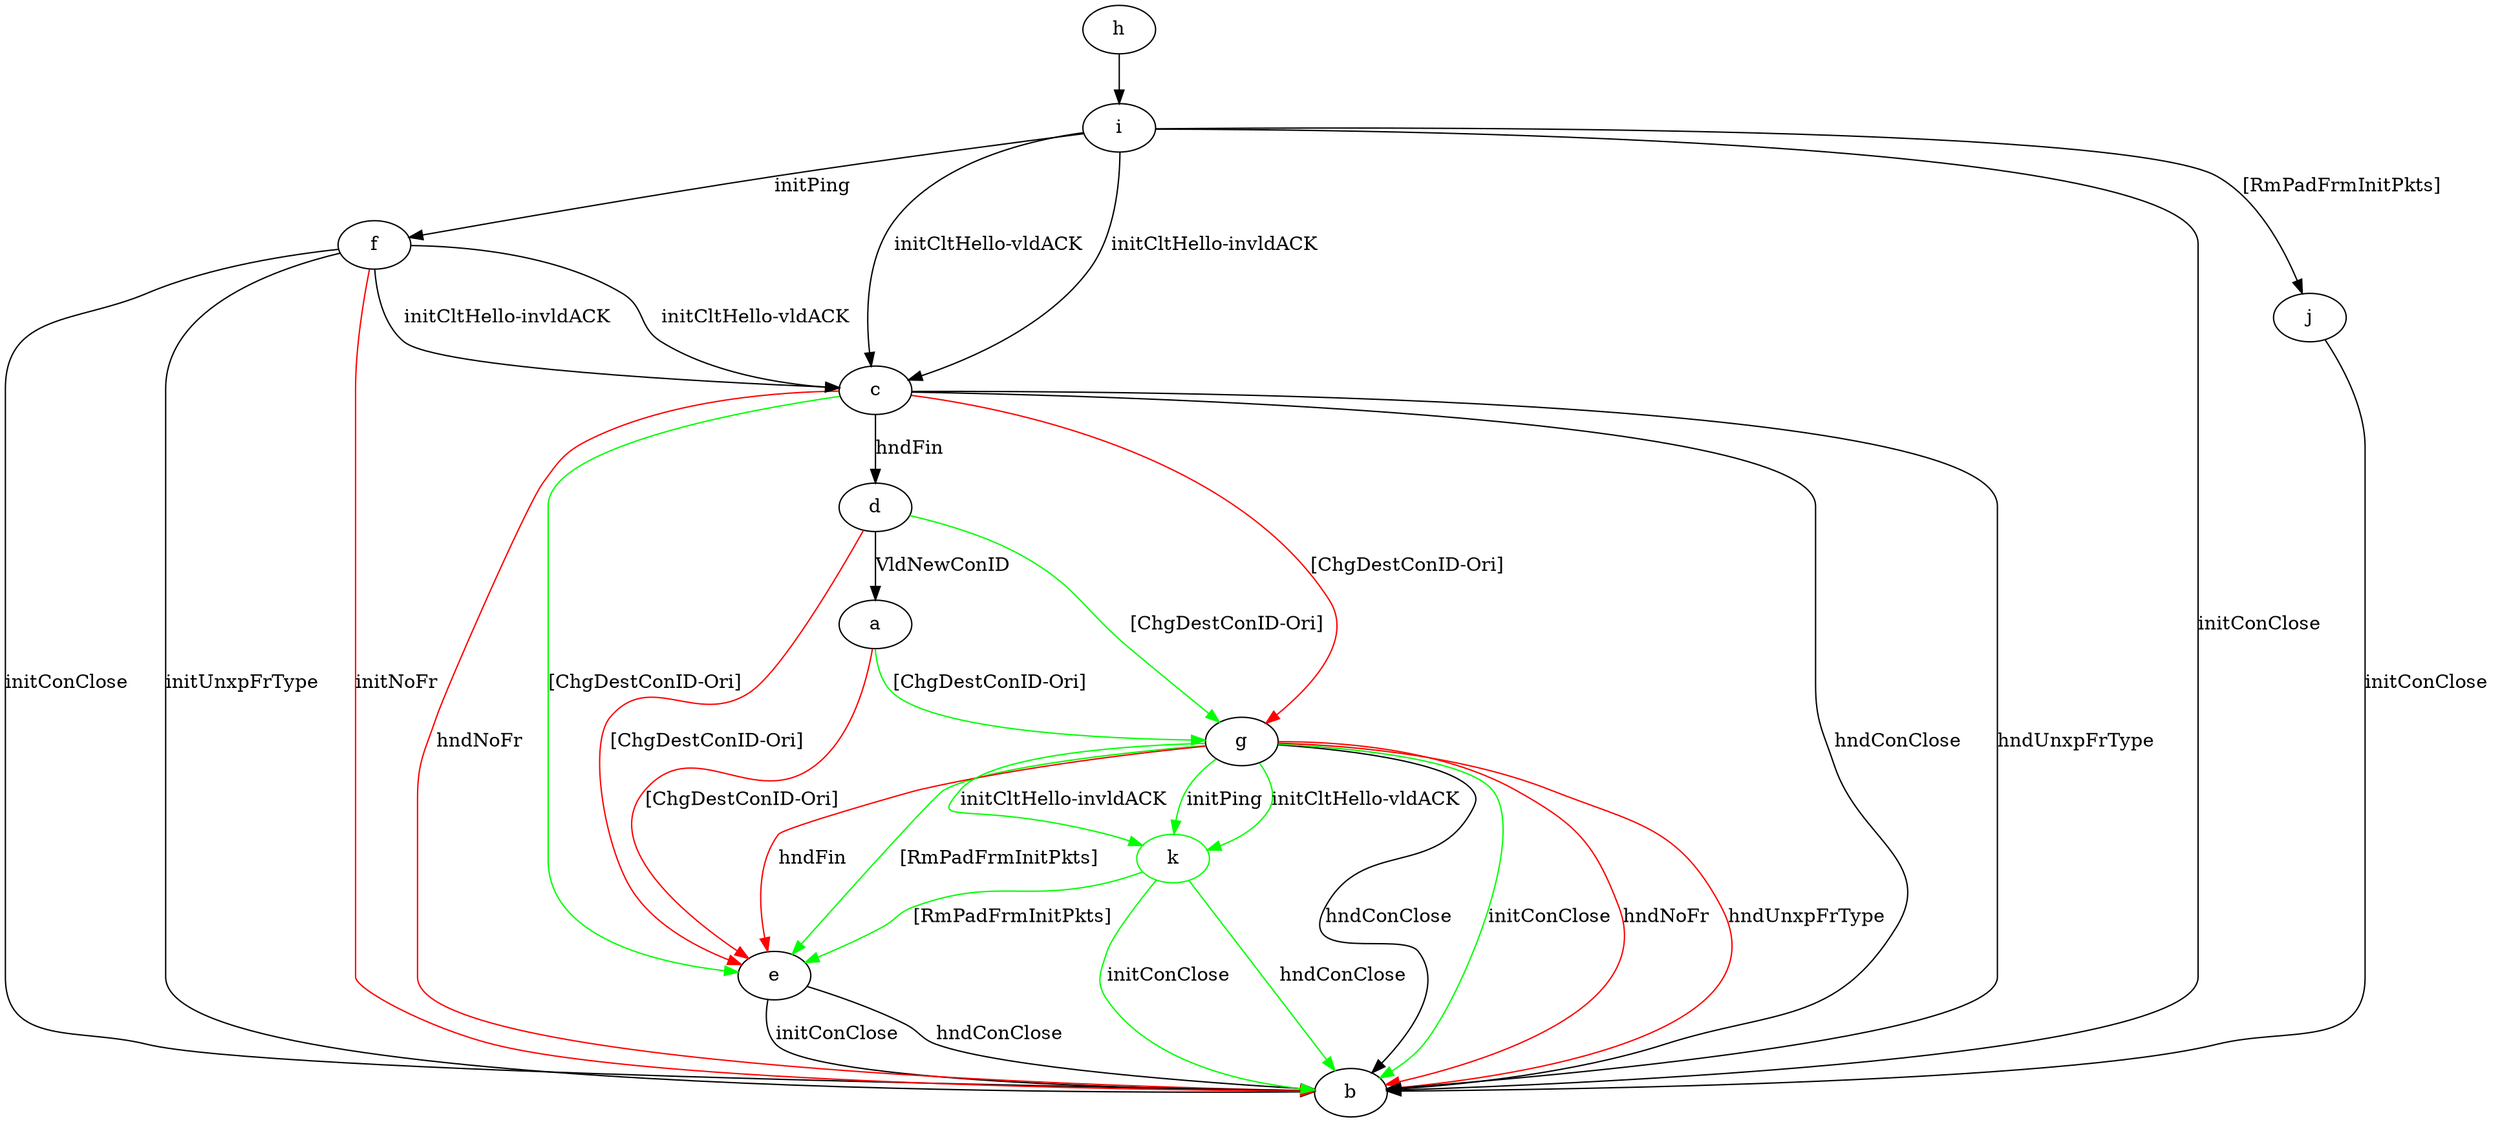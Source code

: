 digraph "" {
	a -> e	[key=0,
		color=red,
		label="[ChgDestConID-Ori] "];
	a -> g	[key=0,
		color=green,
		label="[ChgDestConID-Ori] "];
	c -> b	[key=0,
		label="hndConClose "];
	c -> b	[key=1,
		label="hndUnxpFrType "];
	c -> b	[key=2,
		color=red,
		label="hndNoFr "];
	c -> d	[key=0,
		label="hndFin "];
	c -> e	[key=0,
		color=green,
		label="[ChgDestConID-Ori] "];
	c -> g	[key=0,
		color=red,
		label="[ChgDestConID-Ori] "];
	d -> a	[key=0,
		label="VldNewConID "];
	d -> e	[key=0,
		color=red,
		label="[ChgDestConID-Ori] "];
	d -> g	[key=0,
		color=green,
		label="[ChgDestConID-Ori] "];
	e -> b	[key=0,
		label="initConClose "];
	e -> b	[key=1,
		label="hndConClose "];
	f -> b	[key=0,
		label="initConClose "];
	f -> b	[key=1,
		label="initUnxpFrType "];
	f -> b	[key=2,
		color=red,
		label="initNoFr "];
	f -> c	[key=0,
		label="initCltHello-vldACK "];
	f -> c	[key=1,
		label="initCltHello-invldACK "];
	g -> b	[key=0,
		label="hndConClose "];
	g -> b	[key=1,
		color=green,
		label="initConClose "];
	g -> b	[key=2,
		color=red,
		label="hndNoFr "];
	g -> b	[key=3,
		color=red,
		label="hndUnxpFrType "];
	g -> e	[key=0,
		color=green,
		label="[RmPadFrmInitPkts] "];
	g -> e	[key=1,
		color=red,
		label="hndFin "];
	k	[color=green];
	g -> k	[key=0,
		color=green,
		label="initPing "];
	g -> k	[key=1,
		color=green,
		label="initCltHello-vldACK "];
	g -> k	[key=2,
		color=green,
		label="initCltHello-invldACK "];
	h -> i	[key=0];
	i -> b	[key=0,
		label="initConClose "];
	i -> c	[key=0,
		label="initCltHello-vldACK "];
	i -> c	[key=1,
		label="initCltHello-invldACK "];
	i -> f	[key=0,
		label="initPing "];
	i -> j	[key=0,
		label="[RmPadFrmInitPkts] "];
	j -> b	[key=0,
		label="initConClose "];
	k -> b	[key=0,
		color=green,
		label="initConClose "];
	k -> b	[key=1,
		color=green,
		label="hndConClose "];
	k -> e	[key=0,
		color=green,
		label="[RmPadFrmInitPkts] "];
}
